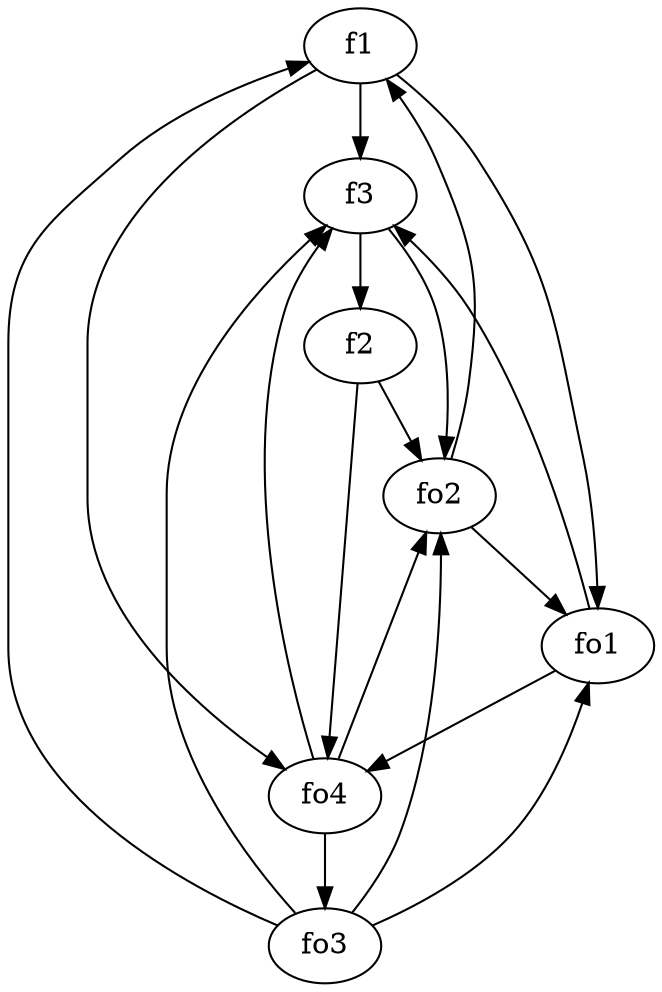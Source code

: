 strict digraph  {
f1;
f2;
f3;
fo1;
fo2;
fo3;
fo4;
f1 -> f3  [weight=2];
f1 -> fo4  [weight=2];
f1 -> fo1  [weight=2];
f2 -> fo2  [weight=2];
f2 -> fo4  [weight=2];
f3 -> f2  [weight=2];
f3 -> fo2  [weight=2];
fo1 -> fo4  [weight=2];
fo1 -> f3  [weight=2];
fo2 -> f1  [weight=2];
fo2 -> fo1  [weight=2];
fo3 -> f3  [weight=2];
fo3 -> f1  [weight=2];
fo3 -> fo1  [weight=2];
fo3 -> fo2  [weight=2];
fo4 -> f3  [weight=2];
fo4 -> fo3  [weight=2];
fo4 -> fo2  [weight=2];
}
